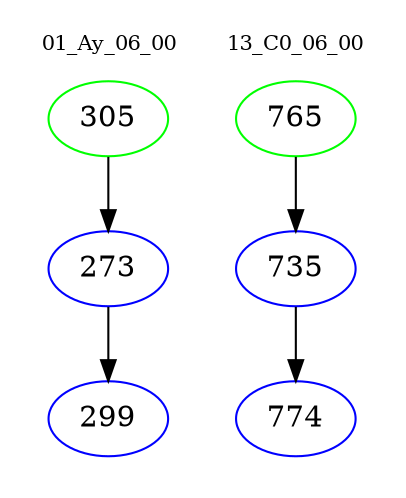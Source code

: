 digraph{
subgraph cluster_0 {
color = white
label = "01_Ay_06_00";
fontsize=10;
T0_305 [label="305", color="green"]
T0_305 -> T0_273 [color="black"]
T0_273 [label="273", color="blue"]
T0_273 -> T0_299 [color="black"]
T0_299 [label="299", color="blue"]
}
subgraph cluster_1 {
color = white
label = "13_C0_06_00";
fontsize=10;
T1_765 [label="765", color="green"]
T1_765 -> T1_735 [color="black"]
T1_735 [label="735", color="blue"]
T1_735 -> T1_774 [color="black"]
T1_774 [label="774", color="blue"]
}
}

